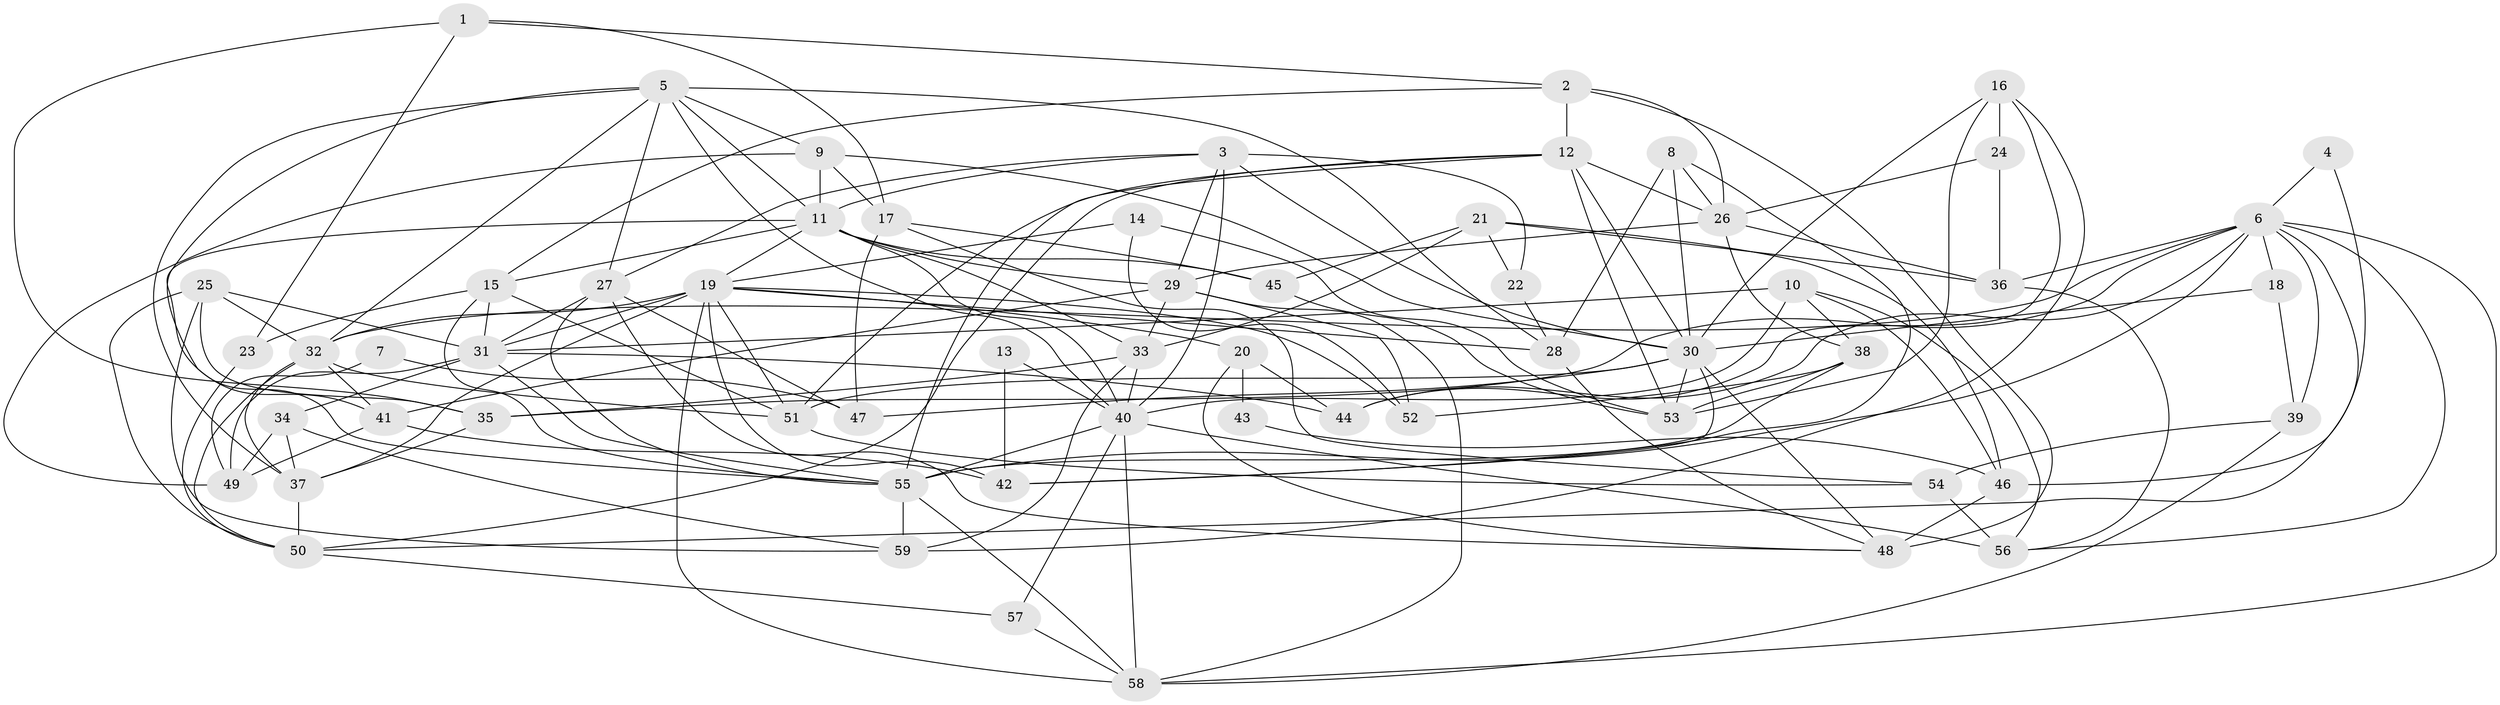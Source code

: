 // original degree distribution, {3: 0.23076923076923078, 5: 0.2222222222222222, 4: 0.27350427350427353, 2: 0.15384615384615385, 7: 0.03418803418803419, 8: 0.008547008547008548, 6: 0.06837606837606838, 9: 0.008547008547008548}
// Generated by graph-tools (version 1.1) at 2025/02/03/09/25 03:02:05]
// undirected, 59 vertices, 161 edges
graph export_dot {
graph [start="1"]
  node [color=gray90,style=filled];
  1;
  2;
  3;
  4;
  5;
  6;
  7;
  8;
  9;
  10;
  11;
  12;
  13;
  14;
  15;
  16;
  17;
  18;
  19;
  20;
  21;
  22;
  23;
  24;
  25;
  26;
  27;
  28;
  29;
  30;
  31;
  32;
  33;
  34;
  35;
  36;
  37;
  38;
  39;
  40;
  41;
  42;
  43;
  44;
  45;
  46;
  47;
  48;
  49;
  50;
  51;
  52;
  53;
  54;
  55;
  56;
  57;
  58;
  59;
  1 -- 2 [weight=1.0];
  1 -- 17 [weight=1.0];
  1 -- 23 [weight=1.0];
  1 -- 35 [weight=1.0];
  2 -- 12 [weight=1.0];
  2 -- 15 [weight=2.0];
  2 -- 26 [weight=1.0];
  2 -- 48 [weight=2.0];
  3 -- 11 [weight=1.0];
  3 -- 22 [weight=1.0];
  3 -- 27 [weight=1.0];
  3 -- 29 [weight=1.0];
  3 -- 30 [weight=1.0];
  3 -- 40 [weight=1.0];
  4 -- 6 [weight=1.0];
  4 -- 46 [weight=1.0];
  5 -- 9 [weight=1.0];
  5 -- 11 [weight=1.0];
  5 -- 27 [weight=1.0];
  5 -- 28 [weight=1.0];
  5 -- 32 [weight=1.0];
  5 -- 37 [weight=1.0];
  5 -- 40 [weight=1.0];
  5 -- 41 [weight=1.0];
  6 -- 18 [weight=1.0];
  6 -- 32 [weight=2.0];
  6 -- 35 [weight=1.0];
  6 -- 36 [weight=1.0];
  6 -- 39 [weight=1.0];
  6 -- 44 [weight=1.0];
  6 -- 50 [weight=1.0];
  6 -- 55 [weight=1.0];
  6 -- 56 [weight=1.0];
  6 -- 58 [weight=1.0];
  7 -- 47 [weight=1.0];
  7 -- 49 [weight=1.0];
  8 -- 26 [weight=1.0];
  8 -- 28 [weight=1.0];
  8 -- 30 [weight=1.0];
  8 -- 42 [weight=1.0];
  9 -- 11 [weight=1.0];
  9 -- 17 [weight=1.0];
  9 -- 30 [weight=1.0];
  9 -- 49 [weight=1.0];
  10 -- 31 [weight=1.0];
  10 -- 38 [weight=1.0];
  10 -- 40 [weight=1.0];
  10 -- 46 [weight=1.0];
  10 -- 56 [weight=1.0];
  11 -- 15 [weight=1.0];
  11 -- 19 [weight=1.0];
  11 -- 29 [weight=1.0];
  11 -- 33 [weight=1.0];
  11 -- 40 [weight=1.0];
  11 -- 45 [weight=1.0];
  11 -- 55 [weight=1.0];
  12 -- 26 [weight=2.0];
  12 -- 30 [weight=1.0];
  12 -- 50 [weight=1.0];
  12 -- 51 [weight=1.0];
  12 -- 53 [weight=1.0];
  12 -- 55 [weight=1.0];
  13 -- 40 [weight=1.0];
  13 -- 42 [weight=1.0];
  14 -- 19 [weight=1.0];
  14 -- 52 [weight=1.0];
  14 -- 53 [weight=1.0];
  15 -- 23 [weight=1.0];
  15 -- 31 [weight=1.0];
  15 -- 51 [weight=1.0];
  15 -- 55 [weight=2.0];
  16 -- 24 [weight=1.0];
  16 -- 30 [weight=1.0];
  16 -- 44 [weight=1.0];
  16 -- 53 [weight=1.0];
  16 -- 59 [weight=1.0];
  17 -- 45 [weight=1.0];
  17 -- 47 [weight=1.0];
  17 -- 54 [weight=1.0];
  18 -- 30 [weight=1.0];
  18 -- 39 [weight=1.0];
  19 -- 20 [weight=1.0];
  19 -- 28 [weight=1.0];
  19 -- 31 [weight=1.0];
  19 -- 32 [weight=2.0];
  19 -- 37 [weight=1.0];
  19 -- 42 [weight=2.0];
  19 -- 51 [weight=1.0];
  19 -- 52 [weight=1.0];
  19 -- 58 [weight=1.0];
  20 -- 43 [weight=1.0];
  20 -- 44 [weight=1.0];
  20 -- 48 [weight=1.0];
  21 -- 22 [weight=1.0];
  21 -- 33 [weight=1.0];
  21 -- 36 [weight=1.0];
  21 -- 45 [weight=1.0];
  21 -- 46 [weight=1.0];
  22 -- 28 [weight=1.0];
  23 -- 50 [weight=1.0];
  24 -- 26 [weight=1.0];
  24 -- 36 [weight=1.0];
  25 -- 31 [weight=1.0];
  25 -- 32 [weight=1.0];
  25 -- 35 [weight=1.0];
  25 -- 50 [weight=1.0];
  25 -- 59 [weight=1.0];
  26 -- 29 [weight=1.0];
  26 -- 36 [weight=1.0];
  26 -- 38 [weight=1.0];
  27 -- 31 [weight=1.0];
  27 -- 47 [weight=1.0];
  27 -- 48 [weight=1.0];
  27 -- 55 [weight=1.0];
  28 -- 48 [weight=1.0];
  29 -- 33 [weight=1.0];
  29 -- 41 [weight=1.0];
  29 -- 52 [weight=2.0];
  29 -- 58 [weight=1.0];
  30 -- 42 [weight=1.0];
  30 -- 47 [weight=1.0];
  30 -- 48 [weight=1.0];
  30 -- 51 [weight=1.0];
  30 -- 53 [weight=1.0];
  31 -- 34 [weight=1.0];
  31 -- 44 [weight=1.0];
  31 -- 49 [weight=2.0];
  31 -- 55 [weight=1.0];
  32 -- 37 [weight=1.0];
  32 -- 41 [weight=1.0];
  32 -- 50 [weight=1.0];
  32 -- 51 [weight=1.0];
  33 -- 35 [weight=1.0];
  33 -- 40 [weight=1.0];
  33 -- 59 [weight=1.0];
  34 -- 37 [weight=1.0];
  34 -- 49 [weight=1.0];
  34 -- 59 [weight=1.0];
  35 -- 37 [weight=1.0];
  36 -- 56 [weight=1.0];
  37 -- 50 [weight=1.0];
  38 -- 52 [weight=1.0];
  38 -- 53 [weight=1.0];
  38 -- 55 [weight=2.0];
  39 -- 54 [weight=1.0];
  39 -- 58 [weight=1.0];
  40 -- 55 [weight=1.0];
  40 -- 56 [weight=1.0];
  40 -- 57 [weight=1.0];
  40 -- 58 [weight=1.0];
  41 -- 42 [weight=1.0];
  41 -- 49 [weight=1.0];
  43 -- 46 [weight=1.0];
  45 -- 53 [weight=1.0];
  46 -- 48 [weight=1.0];
  50 -- 57 [weight=1.0];
  51 -- 54 [weight=1.0];
  54 -- 56 [weight=2.0];
  55 -- 58 [weight=1.0];
  55 -- 59 [weight=1.0];
  57 -- 58 [weight=1.0];
}
